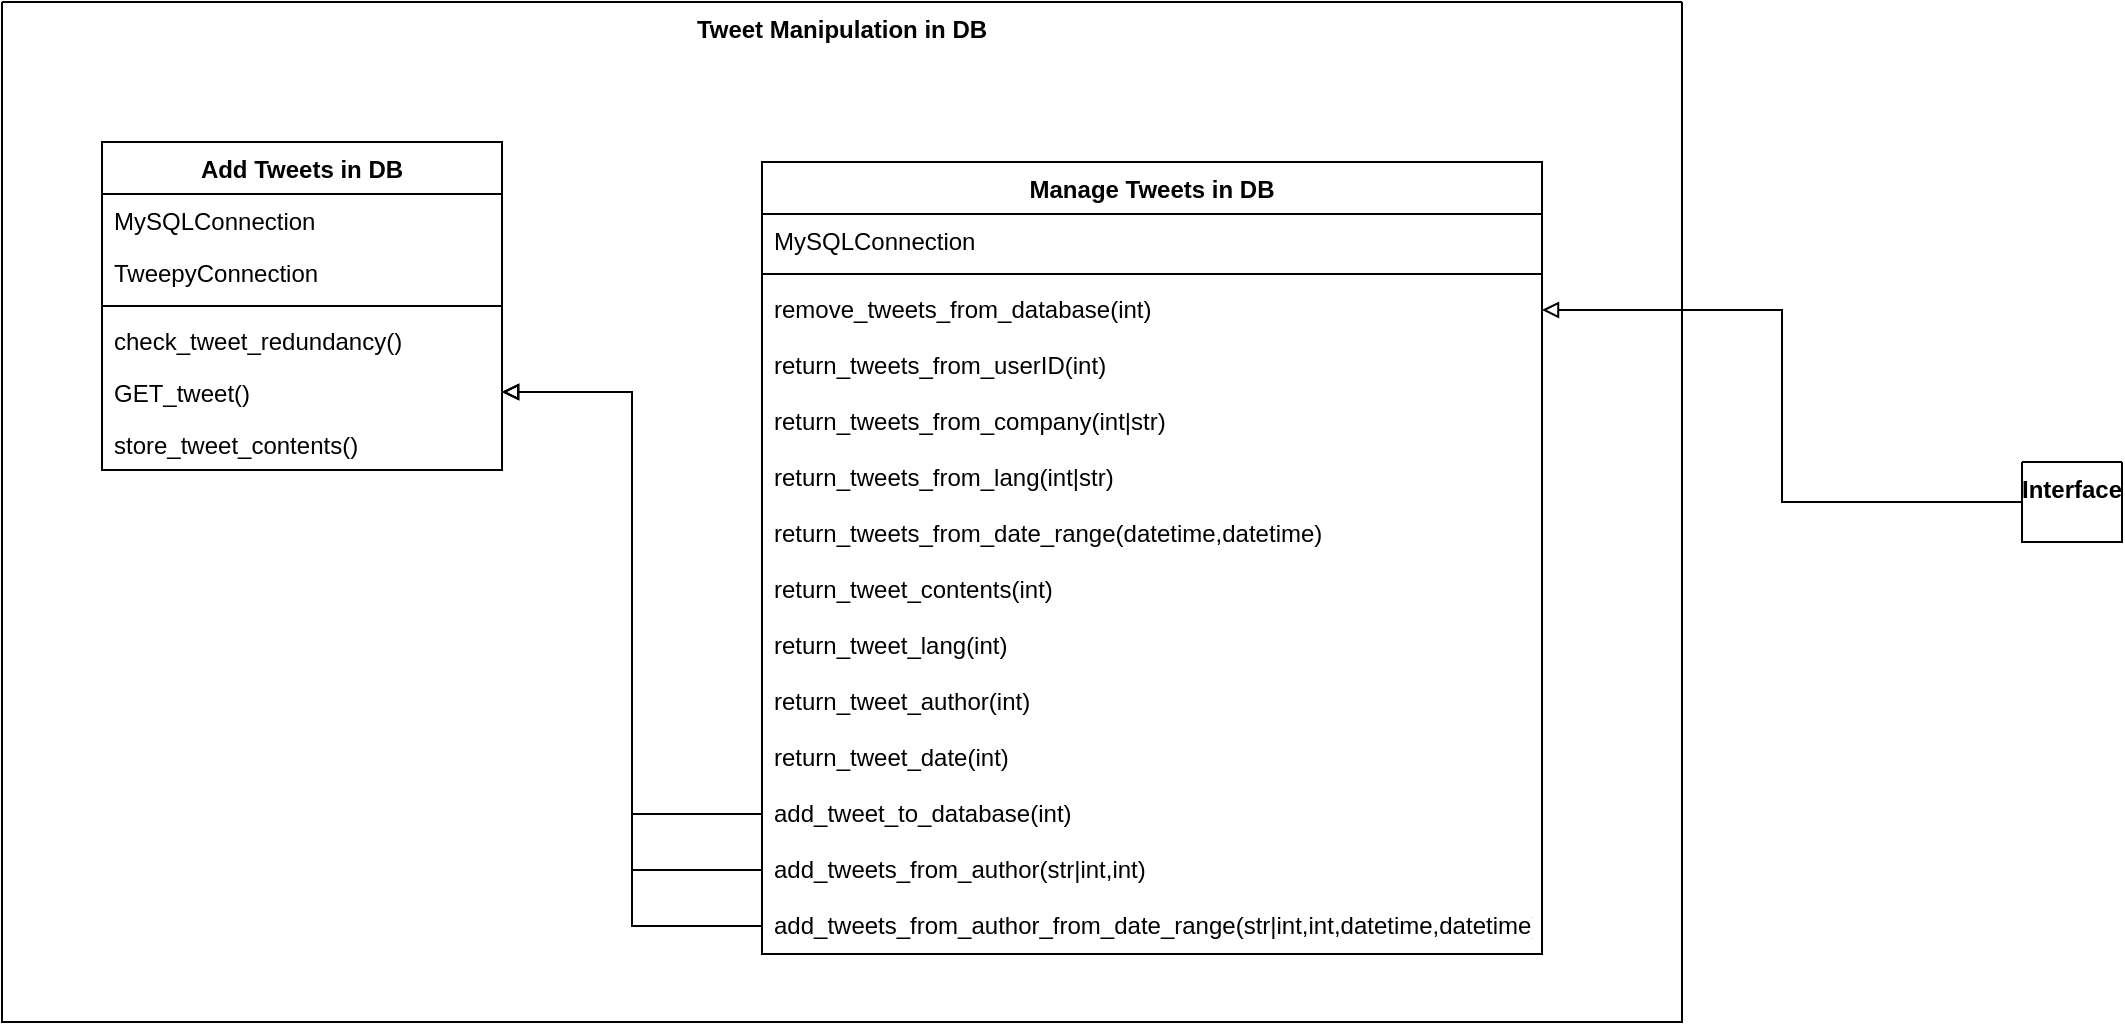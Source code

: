 <mxfile version="20.5.1" type="github">
  <diagram id="k8Brxw6TymQFo4CQt0UK" name="Page-1">
    <mxGraphModel dx="1422" dy="771" grid="1" gridSize="10" guides="1" tooltips="1" connect="1" arrows="1" fold="1" page="1" pageScale="1" pageWidth="850" pageHeight="1100" math="0" shadow="0">
      <root>
        <mxCell id="0" />
        <mxCell id="1" parent="0" />
        <mxCell id="E2vPnD_BjtDJQIytdMqu-4" value="Tweet Manipulation in DB" style="swimlane;startSize=0;verticalAlign=top;whiteSpace=wrap;" parent="1" vertex="1">
          <mxGeometry x="160" y="210" width="840" height="510" as="geometry">
            <mxRectangle x="160" y="210" width="80" height="70" as="alternateBounds" />
          </mxGeometry>
        </mxCell>
        <mxCell id="E2vPnD_BjtDJQIytdMqu-72" value="Add Tweets in DB" style="swimlane;fontStyle=1;align=center;verticalAlign=top;childLayout=stackLayout;horizontal=1;startSize=26;horizontalStack=0;resizeParent=1;resizeParentMax=0;resizeLast=0;collapsible=1;marginBottom=0;" parent="E2vPnD_BjtDJQIytdMqu-4" vertex="1">
          <mxGeometry x="50" y="70" width="200" height="164" as="geometry">
            <mxRectangle x="280" y="390" width="130" height="30" as="alternateBounds" />
          </mxGeometry>
        </mxCell>
        <mxCell id="E2vPnD_BjtDJQIytdMqu-73" value="MySQLConnection" style="text;strokeColor=none;fillColor=none;align=left;verticalAlign=top;spacingLeft=4;spacingRight=4;overflow=hidden;rotatable=0;points=[[0,0.5],[1,0.5]];portConstraint=eastwest;" parent="E2vPnD_BjtDJQIytdMqu-72" vertex="1">
          <mxGeometry y="26" width="200" height="26" as="geometry" />
        </mxCell>
        <mxCell id="E2vPnD_BjtDJQIytdMqu-123" value="TweepyConnection" style="text;strokeColor=none;fillColor=none;align=left;verticalAlign=top;spacingLeft=4;spacingRight=4;overflow=hidden;rotatable=0;points=[[0,0.5],[1,0.5]];portConstraint=eastwest;" parent="E2vPnD_BjtDJQIytdMqu-72" vertex="1">
          <mxGeometry y="52" width="200" height="26" as="geometry" />
        </mxCell>
        <mxCell id="E2vPnD_BjtDJQIytdMqu-74" value="" style="line;strokeWidth=1;fillColor=none;align=left;verticalAlign=middle;spacingTop=-1;spacingLeft=3;spacingRight=3;rotatable=0;labelPosition=right;points=[];portConstraint=eastwest;strokeColor=inherit;" parent="E2vPnD_BjtDJQIytdMqu-72" vertex="1">
          <mxGeometry y="78" width="200" height="8" as="geometry" />
        </mxCell>
        <mxCell id="E2vPnD_BjtDJQIytdMqu-119" value="check_tweet_redundancy()" style="text;strokeColor=none;fillColor=none;align=left;verticalAlign=top;spacingLeft=4;spacingRight=4;overflow=hidden;rotatable=0;points=[[0,0.5],[1,0.5]];portConstraint=eastwest;" parent="E2vPnD_BjtDJQIytdMqu-72" vertex="1">
          <mxGeometry y="86" width="200" height="26" as="geometry" />
        </mxCell>
        <mxCell id="E2vPnD_BjtDJQIytdMqu-76" value="GET_tweet()" style="text;strokeColor=none;fillColor=none;align=left;verticalAlign=top;spacingLeft=4;spacingRight=4;overflow=hidden;rotatable=0;points=[[0,0.5],[1,0.5]];portConstraint=eastwest;" parent="E2vPnD_BjtDJQIytdMqu-72" vertex="1">
          <mxGeometry y="112" width="200" height="26" as="geometry" />
        </mxCell>
        <mxCell id="E2vPnD_BjtDJQIytdMqu-130" value="store_tweet_contents()" style="text;strokeColor=none;fillColor=none;align=left;verticalAlign=top;spacingLeft=4;spacingRight=4;overflow=hidden;rotatable=0;points=[[0,0.5],[1,0.5]];portConstraint=eastwest;" parent="E2vPnD_BjtDJQIytdMqu-72" vertex="1">
          <mxGeometry y="138" width="200" height="26" as="geometry" />
        </mxCell>
        <mxCell id="E2vPnD_BjtDJQIytdMqu-5" value="Manage Tweets in DB" style="swimlane;fontStyle=1;align=center;verticalAlign=top;childLayout=stackLayout;horizontal=1;startSize=26;horizontalStack=0;resizeParent=1;resizeParentMax=0;resizeLast=0;collapsible=1;marginBottom=0;" parent="E2vPnD_BjtDJQIytdMqu-4" vertex="1">
          <mxGeometry x="380" y="80" width="390" height="396" as="geometry">
            <mxRectangle x="280" y="390" width="130" height="30" as="alternateBounds" />
          </mxGeometry>
        </mxCell>
        <mxCell id="E2vPnD_BjtDJQIytdMqu-6" value="MySQLConnection" style="text;strokeColor=none;fillColor=none;align=left;verticalAlign=top;spacingLeft=4;spacingRight=4;overflow=hidden;rotatable=0;points=[[0,0.5],[1,0.5]];portConstraint=eastwest;" parent="E2vPnD_BjtDJQIytdMqu-5" vertex="1">
          <mxGeometry y="26" width="390" height="26" as="geometry" />
        </mxCell>
        <mxCell id="E2vPnD_BjtDJQIytdMqu-7" value="" style="line;strokeWidth=1;fillColor=none;align=left;verticalAlign=middle;spacingTop=-1;spacingLeft=3;spacingRight=3;rotatable=0;labelPosition=right;points=[];portConstraint=eastwest;strokeColor=inherit;" parent="E2vPnD_BjtDJQIytdMqu-5" vertex="1">
          <mxGeometry y="52" width="390" height="8" as="geometry" />
        </mxCell>
        <mxCell id="E2vPnD_BjtDJQIytdMqu-10" value="remove_tweets_from_database(int)" style="text;strokeColor=none;fillColor=none;align=left;verticalAlign=top;spacingLeft=4;spacingRight=4;overflow=hidden;rotatable=0;points=[[0,0.5],[1,0.5]];portConstraint=eastwest;" parent="E2vPnD_BjtDJQIytdMqu-5" vertex="1">
          <mxGeometry y="60" width="390" height="28" as="geometry" />
        </mxCell>
        <mxCell id="E2vPnD_BjtDJQIytdMqu-11" value="return_tweets_from_userID(int)" style="text;strokeColor=none;fillColor=none;align=left;verticalAlign=top;spacingLeft=4;spacingRight=4;overflow=hidden;rotatable=0;points=[[0,0.5],[1,0.5]];portConstraint=eastwest;" parent="E2vPnD_BjtDJQIytdMqu-5" vertex="1">
          <mxGeometry y="88" width="390" height="28" as="geometry" />
        </mxCell>
        <mxCell id="E2vPnD_BjtDJQIytdMqu-12" value="return_tweets_from_company(int|str)" style="text;strokeColor=none;fillColor=none;align=left;verticalAlign=top;spacingLeft=4;spacingRight=4;overflow=hidden;rotatable=0;points=[[0,0.5],[1,0.5]];portConstraint=eastwest;" parent="E2vPnD_BjtDJQIytdMqu-5" vertex="1">
          <mxGeometry y="116" width="390" height="28" as="geometry" />
        </mxCell>
        <mxCell id="E2vPnD_BjtDJQIytdMqu-66" value="return_tweets_from_lang(int|str)" style="text;strokeColor=none;fillColor=none;align=left;verticalAlign=top;spacingLeft=4;spacingRight=4;overflow=hidden;rotatable=0;points=[[0,0.5],[1,0.5]];portConstraint=eastwest;" parent="E2vPnD_BjtDJQIytdMqu-5" vertex="1">
          <mxGeometry y="144" width="390" height="28" as="geometry" />
        </mxCell>
        <mxCell id="E2vPnD_BjtDJQIytdMqu-68" value="return_tweets_from_date_range(datetime,datetime)" style="text;strokeColor=none;fillColor=none;align=left;verticalAlign=top;spacingLeft=4;spacingRight=4;overflow=hidden;rotatable=0;points=[[0,0.5],[1,0.5]];portConstraint=eastwest;" parent="E2vPnD_BjtDJQIytdMqu-5" vertex="1">
          <mxGeometry y="172" width="390" height="28" as="geometry" />
        </mxCell>
        <mxCell id="E2vPnD_BjtDJQIytdMqu-88" value="return_tweet_contents(int)" style="text;strokeColor=none;fillColor=none;align=left;verticalAlign=top;spacingLeft=4;spacingRight=4;overflow=hidden;rotatable=0;points=[[0,0.5],[1,0.5]];portConstraint=eastwest;" parent="E2vPnD_BjtDJQIytdMqu-5" vertex="1">
          <mxGeometry y="200" width="390" height="28" as="geometry" />
        </mxCell>
        <mxCell id="E2vPnD_BjtDJQIytdMqu-89" value="return_tweet_lang(int)" style="text;strokeColor=none;fillColor=none;align=left;verticalAlign=top;spacingLeft=4;spacingRight=4;overflow=hidden;rotatable=0;points=[[0,0.5],[1,0.5]];portConstraint=eastwest;" parent="E2vPnD_BjtDJQIytdMqu-5" vertex="1">
          <mxGeometry y="228" width="390" height="28" as="geometry" />
        </mxCell>
        <mxCell id="E2vPnD_BjtDJQIytdMqu-90" value="return_tweet_author(int)" style="text;strokeColor=none;fillColor=none;align=left;verticalAlign=top;spacingLeft=4;spacingRight=4;overflow=hidden;rotatable=0;points=[[0,0.5],[1,0.5]];portConstraint=eastwest;" parent="E2vPnD_BjtDJQIytdMqu-5" vertex="1">
          <mxGeometry y="256" width="390" height="28" as="geometry" />
        </mxCell>
        <mxCell id="E2vPnD_BjtDJQIytdMqu-91" value="return_tweet_date(int)" style="text;strokeColor=none;fillColor=none;align=left;verticalAlign=top;spacingLeft=4;spacingRight=4;overflow=hidden;rotatable=0;points=[[0,0.5],[1,0.5]];portConstraint=eastwest;" parent="E2vPnD_BjtDJQIytdMqu-5" vertex="1">
          <mxGeometry y="284" width="390" height="28" as="geometry" />
        </mxCell>
        <mxCell id="E2vPnD_BjtDJQIytdMqu-121" value="add_tweet_to_database(int)" style="text;strokeColor=none;fillColor=none;align=left;verticalAlign=top;spacingLeft=4;spacingRight=4;overflow=hidden;rotatable=0;points=[[0,0.5],[1,0.5]];portConstraint=eastwest;" parent="E2vPnD_BjtDJQIytdMqu-5" vertex="1">
          <mxGeometry y="312" width="390" height="28" as="geometry" />
        </mxCell>
        <mxCell id="E2vPnD_BjtDJQIytdMqu-131" value="add_tweets_from_author(str|int,int)" style="text;strokeColor=none;fillColor=none;align=left;verticalAlign=top;spacingLeft=4;spacingRight=4;overflow=hidden;rotatable=0;points=[[0,0.5],[1,0.5]];portConstraint=eastwest;" parent="E2vPnD_BjtDJQIytdMqu-5" vertex="1">
          <mxGeometry y="340" width="390" height="28" as="geometry" />
        </mxCell>
        <mxCell id="E2vPnD_BjtDJQIytdMqu-132" value="add_tweets_from_author_from_date_range(str|int,int,datetime,datetime)" style="text;strokeColor=none;fillColor=none;align=left;verticalAlign=top;spacingLeft=4;spacingRight=4;overflow=hidden;rotatable=0;points=[[0,0.5],[1,0.5]];portConstraint=eastwest;" parent="E2vPnD_BjtDJQIytdMqu-5" vertex="1">
          <mxGeometry y="368" width="390" height="28" as="geometry" />
        </mxCell>
        <mxCell id="E2vPnD_BjtDJQIytdMqu-122" style="edgeStyle=orthogonalEdgeStyle;rounded=0;orthogonalLoop=1;jettySize=auto;html=1;endArrow=block;endFill=0;exitX=0;exitY=0.5;exitDx=0;exitDy=0;" parent="E2vPnD_BjtDJQIytdMqu-4" source="E2vPnD_BjtDJQIytdMqu-121" target="E2vPnD_BjtDJQIytdMqu-76" edge="1">
          <mxGeometry relative="1" as="geometry">
            <mxPoint x="225" y="250" as="sourcePoint" />
            <mxPoint x="130" y="152" as="targetPoint" />
          </mxGeometry>
        </mxCell>
        <mxCell id="5TMpABTIdZIcK09-YssO-5" style="edgeStyle=orthogonalEdgeStyle;rounded=0;orthogonalLoop=1;jettySize=auto;html=1;endArrow=block;endFill=0;entryX=1;entryY=0.5;entryDx=0;entryDy=0;exitX=0;exitY=0.5;exitDx=0;exitDy=0;" parent="E2vPnD_BjtDJQIytdMqu-4" source="E2vPnD_BjtDJQIytdMqu-131" target="E2vPnD_BjtDJQIytdMqu-76" edge="1">
          <mxGeometry relative="1" as="geometry">
            <mxPoint x="740" y="670" as="sourcePoint" />
            <mxPoint x="230" y="195" as="targetPoint" />
          </mxGeometry>
        </mxCell>
        <mxCell id="5TMpABTIdZIcK09-YssO-6" style="edgeStyle=orthogonalEdgeStyle;rounded=0;orthogonalLoop=1;jettySize=auto;html=1;endArrow=block;endFill=0;" parent="E2vPnD_BjtDJQIytdMqu-4" source="E2vPnD_BjtDJQIytdMqu-132" target="E2vPnD_BjtDJQIytdMqu-76" edge="1">
          <mxGeometry relative="1" as="geometry">
            <mxPoint x="1050" y="784" as="sourcePoint" />
            <mxPoint x="230" y="195" as="targetPoint" />
          </mxGeometry>
        </mxCell>
        <mxCell id="E2vPnD_BjtDJQIytdMqu-21" value="Interface" style="swimlane;startSize=0;verticalAlign=top;" parent="1" vertex="1" collapsed="1">
          <mxGeometry x="1170" y="440" width="50" height="40" as="geometry">
            <mxRectangle x="1170" y="440" width="540" height="677" as="alternateBounds" />
          </mxGeometry>
        </mxCell>
        <mxCell id="E2vPnD_BjtDJQIytdMqu-22" value="InterfaceInput" style="swimlane;fontStyle=1;align=center;verticalAlign=top;childLayout=stackLayout;horizontal=1;startSize=26;horizontalStack=0;resizeParent=1;resizeParentMax=0;resizeLast=0;collapsible=1;marginBottom=0;" parent="E2vPnD_BjtDJQIytdMqu-21" vertex="1">
          <mxGeometry x="90" y="107" width="160" height="86" as="geometry" />
        </mxCell>
        <mxCell id="E2vPnD_BjtDJQIytdMqu-23" value="+ field: type" style="text;strokeColor=none;fillColor=none;align=left;verticalAlign=top;spacingLeft=4;spacingRight=4;overflow=hidden;rotatable=0;points=[[0,0.5],[1,0.5]];portConstraint=eastwest;" parent="E2vPnD_BjtDJQIytdMqu-22" vertex="1">
          <mxGeometry y="26" width="160" height="26" as="geometry" />
        </mxCell>
        <mxCell id="E2vPnD_BjtDJQIytdMqu-24" value="" style="line;strokeWidth=1;fillColor=none;align=left;verticalAlign=middle;spacingTop=-1;spacingLeft=3;spacingRight=3;rotatable=0;labelPosition=right;points=[];portConstraint=eastwest;strokeColor=inherit;" parent="E2vPnD_BjtDJQIytdMqu-22" vertex="1">
          <mxGeometry y="52" width="160" height="8" as="geometry" />
        </mxCell>
        <mxCell id="E2vPnD_BjtDJQIytdMqu-25" value="+ method(type): type" style="text;strokeColor=none;fillColor=none;align=left;verticalAlign=top;spacingLeft=4;spacingRight=4;overflow=hidden;rotatable=0;points=[[0,0.5],[1,0.5]];portConstraint=eastwest;" parent="E2vPnD_BjtDJQIytdMqu-22" vertex="1">
          <mxGeometry y="60" width="160" height="26" as="geometry" />
        </mxCell>
        <mxCell id="E2vPnD_BjtDJQIytdMqu-26" value="DrawMenu" style="swimlane;fontStyle=1;align=center;verticalAlign=top;childLayout=stackLayout;horizontal=1;startSize=26;horizontalStack=0;resizeParent=1;resizeParentMax=0;resizeLast=0;collapsible=1;marginBottom=0;" parent="E2vPnD_BjtDJQIytdMqu-21" vertex="1">
          <mxGeometry x="335" y="102" width="160" height="86" as="geometry" />
        </mxCell>
        <mxCell id="E2vPnD_BjtDJQIytdMqu-27" value="+ field: type" style="text;strokeColor=none;fillColor=none;align=left;verticalAlign=top;spacingLeft=4;spacingRight=4;overflow=hidden;rotatable=0;points=[[0,0.5],[1,0.5]];portConstraint=eastwest;" parent="E2vPnD_BjtDJQIytdMqu-26" vertex="1">
          <mxGeometry y="26" width="160" height="26" as="geometry" />
        </mxCell>
        <mxCell id="E2vPnD_BjtDJQIytdMqu-28" value="" style="line;strokeWidth=1;fillColor=none;align=left;verticalAlign=middle;spacingTop=-1;spacingLeft=3;spacingRight=3;rotatable=0;labelPosition=right;points=[];portConstraint=eastwest;strokeColor=inherit;" parent="E2vPnD_BjtDJQIytdMqu-26" vertex="1">
          <mxGeometry y="52" width="160" height="8" as="geometry" />
        </mxCell>
        <mxCell id="E2vPnD_BjtDJQIytdMqu-29" value="+ method(type): type" style="text;strokeColor=none;fillColor=none;align=left;verticalAlign=top;spacingLeft=4;spacingRight=4;overflow=hidden;rotatable=0;points=[[0,0.5],[1,0.5]];portConstraint=eastwest;" parent="E2vPnD_BjtDJQIytdMqu-26" vertex="1">
          <mxGeometry y="60" width="160" height="26" as="geometry" />
        </mxCell>
        <mxCell id="E2vPnD_BjtDJQIytdMqu-30" style="edgeStyle=orthogonalEdgeStyle;rounded=0;orthogonalLoop=1;jettySize=auto;html=1;endArrow=block;endFill=0;exitX=0;exitY=0.5;exitDx=0;exitDy=0;" parent="1" source="E2vPnD_BjtDJQIytdMqu-21" target="E2vPnD_BjtDJQIytdMqu-10" edge="1">
          <mxGeometry relative="1" as="geometry">
            <mxPoint x="700" y="510" as="targetPoint" />
            <mxPoint x="910" y="510" as="sourcePoint" />
          </mxGeometry>
        </mxCell>
      </root>
    </mxGraphModel>
  </diagram>
</mxfile>
